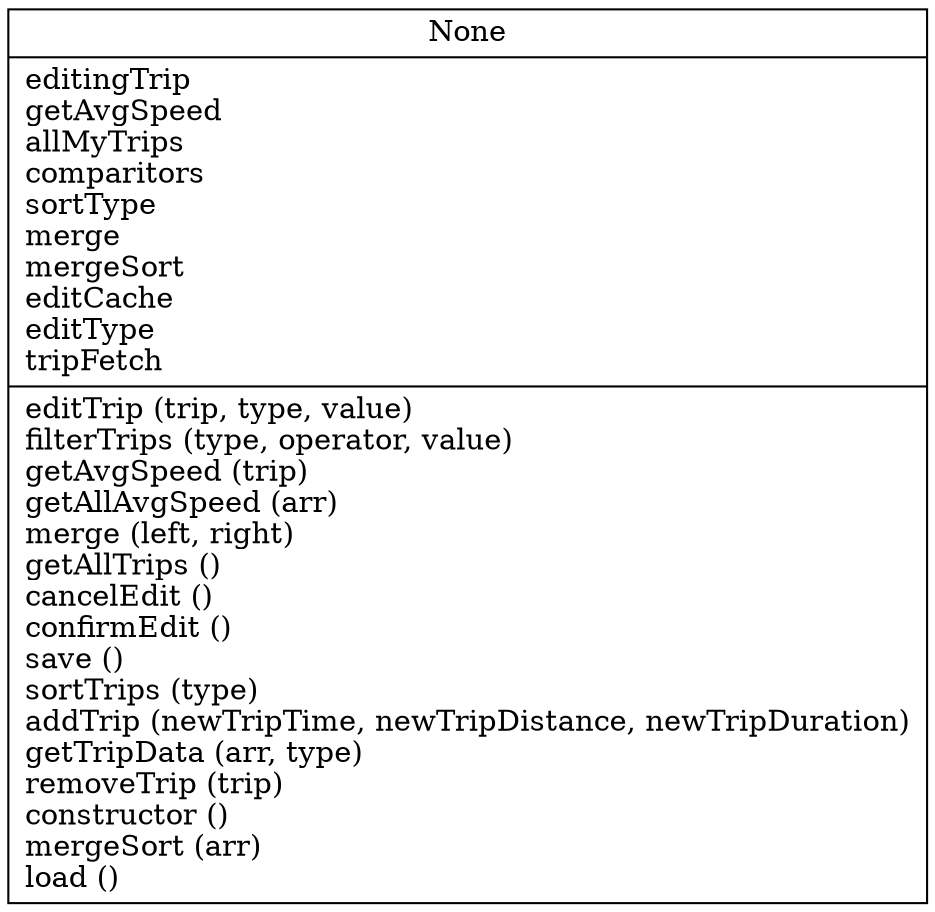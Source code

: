 digraph "classes_test" {
charset="utf-8"
rankdir=BT
"0" [label="{None|editingTrip\lgetAvgSpeed\lallMyTrips\lcomparitors\lsortType\lmerge\lmergeSort\leditCache\leditType\ltripFetch\l|editTrip (trip, type, value)\lfilterTrips (type, operator, value)\lgetAvgSpeed (trip)\lgetAllAvgSpeed (arr)\lmerge (left, right)\lgetAllTrips ()\lcancelEdit ()\lconfirmEdit ()\lsave ()\lsortTrips (type)\laddTrip (newTripTime, newTripDistance, newTripDuration)\lgetTripData (arr, type)\lremoveTrip (trip)\lconstructor ()\lmergeSort (arr)\lload ()\l}", shape="record"];
}
